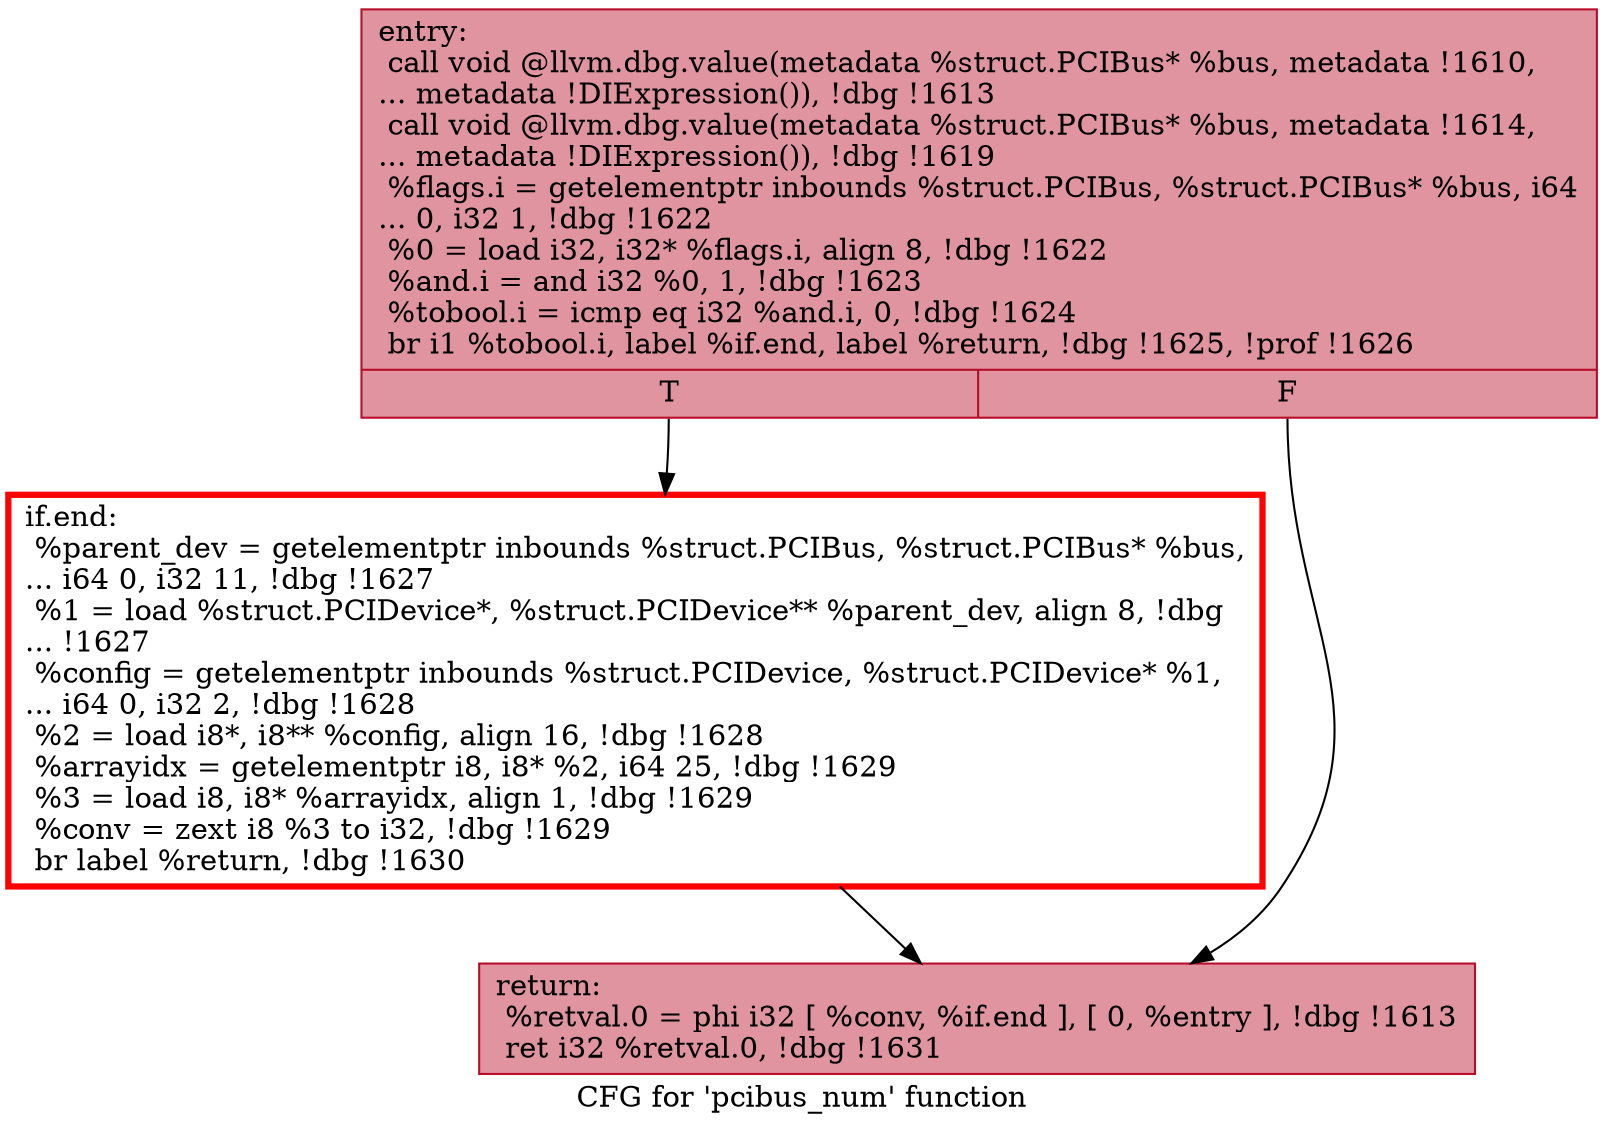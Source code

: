 digraph "CFG for 'pcibus_num' function" {
	label="CFG for 'pcibus_num' function";

	Node0x55ff9f175c80 [shape=record,color="#b70d28ff", style=filled, fillcolor="#b70d2870",label="{entry:\l  call void @llvm.dbg.value(metadata %struct.PCIBus* %bus, metadata !1610,\l... metadata !DIExpression()), !dbg !1613\l  call void @llvm.dbg.value(metadata %struct.PCIBus* %bus, metadata !1614,\l... metadata !DIExpression()), !dbg !1619\l  %flags.i = getelementptr inbounds %struct.PCIBus, %struct.PCIBus* %bus, i64\l... 0, i32 1, !dbg !1622\l  %0 = load i32, i32* %flags.i, align 8, !dbg !1622\l  %and.i = and i32 %0, 1, !dbg !1623\l  %tobool.i = icmp eq i32 %and.i, 0, !dbg !1624\l  br i1 %tobool.i, label %if.end, label %return, !dbg !1625, !prof !1626\l|{<s0>T|<s1>F}}"];
	Node0x55ff9f175c80:s0 -> Node0x55ff9f17b410;
	Node0x55ff9f175c80:s1 -> Node0x55ff9f175db0;
	Node0x55ff9f17b410 [shape=record,penwidth=3.0, color="red",label="{if.end:                                           \l  %parent_dev = getelementptr inbounds %struct.PCIBus, %struct.PCIBus* %bus,\l... i64 0, i32 11, !dbg !1627\l  %1 = load %struct.PCIDevice*, %struct.PCIDevice** %parent_dev, align 8, !dbg\l... !1627\l  %config = getelementptr inbounds %struct.PCIDevice, %struct.PCIDevice* %1,\l... i64 0, i32 2, !dbg !1628\l  %2 = load i8*, i8** %config, align 16, !dbg !1628\l  %arrayidx = getelementptr i8, i8* %2, i64 25, !dbg !1629\l  %3 = load i8, i8* %arrayidx, align 1, !dbg !1629\l  %conv = zext i8 %3 to i32, !dbg !1629\l  br label %return, !dbg !1630\l}"];
	Node0x55ff9f17b410 -> Node0x55ff9f175db0;
	Node0x55ff9f175db0 [shape=record,color="#b70d28ff", style=filled, fillcolor="#b70d2870",label="{return:                                           \l  %retval.0 = phi i32 [ %conv, %if.end ], [ 0, %entry ], !dbg !1613\l  ret i32 %retval.0, !dbg !1631\l}"];
}

